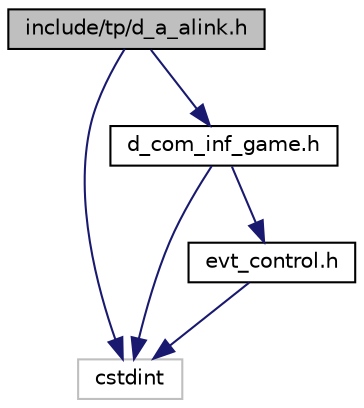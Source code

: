digraph "include/tp/d_a_alink.h"
{
 // LATEX_PDF_SIZE
  edge [fontname="Helvetica",fontsize="10",labelfontname="Helvetica",labelfontsize="10"];
  node [fontname="Helvetica",fontsize="10",shape=record];
  Node1 [label="include/tp/d_a_alink.h",height=0.2,width=0.4,color="black", fillcolor="grey75", style="filled", fontcolor="black",tooltip="Holds definitions about the d_a_alink field."];
  Node1 -> Node2 [color="midnightblue",fontsize="10",style="solid",fontname="Helvetica"];
  Node2 [label="cstdint",height=0.2,width=0.4,color="grey75", fillcolor="white", style="filled",tooltip=" "];
  Node1 -> Node3 [color="midnightblue",fontsize="10",style="solid",fontname="Helvetica"];
  Node3 [label="d_com_inf_game.h",height=0.2,width=0.4,color="black", fillcolor="white", style="filled",URL="$dd/de1/d__com__inf__game_8h.html",tooltip="Holds general game information."];
  Node3 -> Node2 [color="midnightblue",fontsize="10",style="solid",fontname="Helvetica"];
  Node3 -> Node4 [color="midnightblue",fontsize="10",style="solid",fontname="Helvetica"];
  Node4 [label="evt_control.h",height=0.2,width=0.4,color="black", fillcolor="white", style="filled",URL="$d7/d02/evt__control_8h.html",tooltip="Holds members event & cutscene control field."];
  Node4 -> Node2 [color="midnightblue",fontsize="10",style="solid",fontname="Helvetica"];
}
